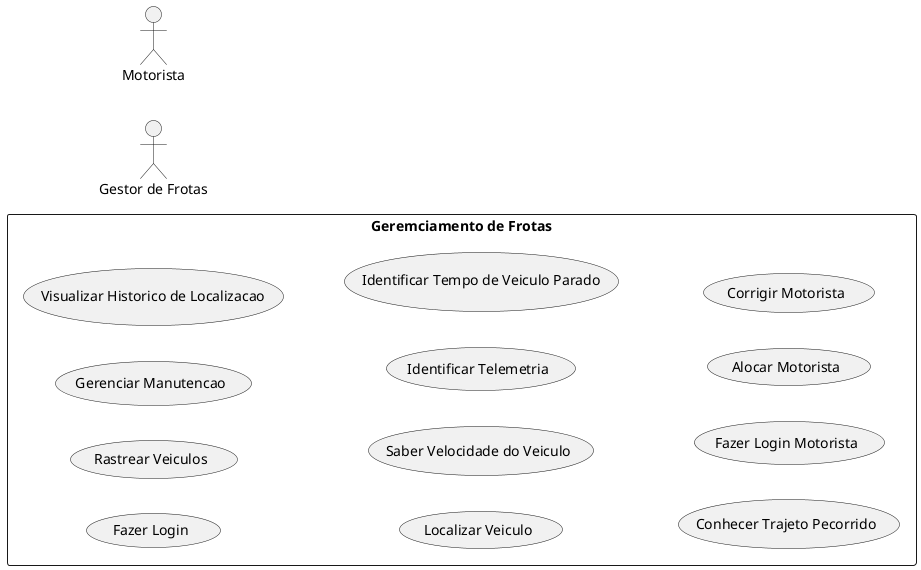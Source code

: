 @startuml

left to right direction

:Gestor de Frotas: as gestor_de_frotas
:Motorista: as motorista

rectangle "Geremciamento de Frotas"{
    (Fazer Login) as fazer_login
    (Rastrear Veiculos) as rastrear_veiculos
    (Gerenciar Manutencao) as gerenciar_manutencao
    (Visualizar Historico de Localizacao) as vizualizar_historico_de_localizacao
    (Localizar Veiculo) as localizar_veiculo
    (Saber Velocidade do Veiculo) as saber_velocidade_veiculo
    (Identificar Telemetria) as identificar_telemetria
    (Identificar Tempo de Veiculo Parado) as identificar_tempo_de_veiculo_parado
    (Conhecer Trajeto Pecorrido) as conhecer_trajeto_pecorrido

    (Fazer Login Motorista) as fazer_login_motorista
    (Alocar Motorista) as alocar_motorista
    (Corrigir Motorista) as corrigir_motorista
} 